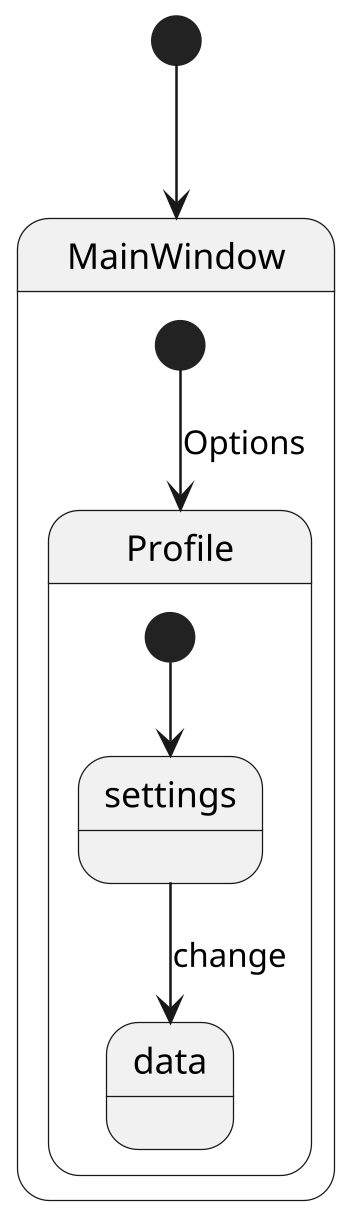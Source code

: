 @startuml
'https://plantuml.com/state-diagram

scale 350 width
[*] --> MainWindow

state MainWindow {
  [*] --> Profile: Options
}

state Profile{
[*] --> settings
settings --> data :change
}

@enduml